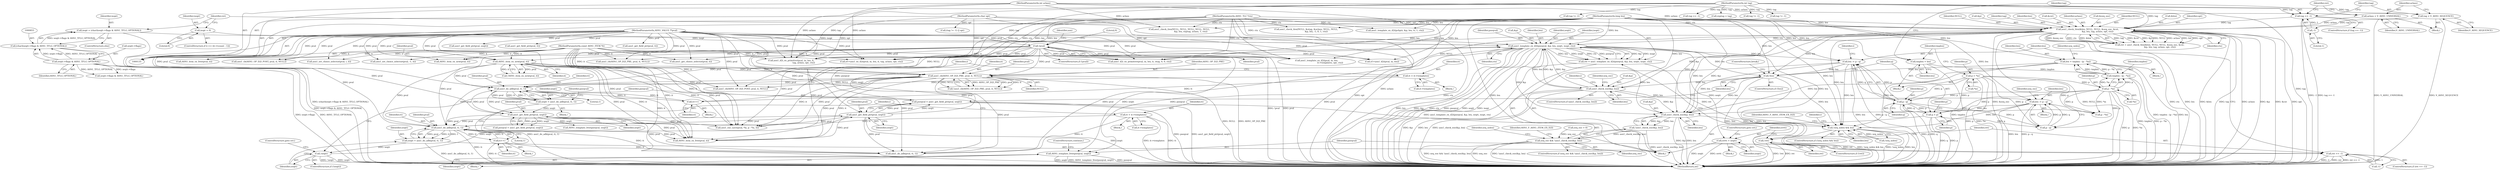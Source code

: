 digraph "0_openssl_cc598f321fbac9c04da5766243ed55d55948637d@pointer" {
"1000863" [label="(Call,asn1_template_ex_d2i(pseqval, &p, len, seqtt, isopt, ctx))"];
"1000802" [label="(Call,pseqval = asn1_get_field_ptr(pval, seqtt))"];
"1000804" [label="(Call,asn1_get_field_ptr(pval, seqtt))"];
"1000794" [label="(Call,asn1_do_adb(pval, tt, 1))"];
"1000707" [label="(Call,ASN1_item_ex_new(pval, it))"];
"1000187" [label="(Call,!pval)"];
"1000136" [label="(MethodParameterIn,ASN1_VALUE **pval)"];
"1000139" [label="(MethodParameterIn,const ASN1_ITEM *it)"];
"1000719" [label="(Call,asn1_cb(ASN1_OP_D2I_PRE, pval, it, NULL))"];
"1000636" [label="(Call,asn1_check_tlen(&len, NULL, NULL, &seq_eoc, &cst,\n                              &p, len, tag, aclass, opt, ctx))"];
"1000138" [label="(MethodParameterIn,long len)"];
"1000628" [label="(Call,tag = V_ASN1_SEQUENCE)"];
"1000140" [label="(MethodParameterIn,int tag)"];
"1000623" [label="(Call,tag == -1)"];
"1000625" [label="(Call,-1)"];
"1000631" [label="(Call,aclass = V_ASN1_UNIVERSAL)"];
"1000141" [label="(MethodParameterIn,int aclass)"];
"1000142" [label="(MethodParameterIn,char opt)"];
"1000143" [label="(MethodParameterIn,ASN1_TLC *ctx)"];
"1000763" [label="(Call,asn1_get_field_ptr(pval, seqtt))"];
"1000757" [label="(Call,asn1_do_adb(pval, tt, 1))"];
"1000743" [label="(Call,tt++)"];
"1000730" [label="(Call,tt = it->templates)"];
"1000755" [label="(Call,seqtt = asn1_do_adb(pval, tt, 1))"];
"1000787" [label="(Call,tt++)"];
"1000774" [label="(Call,tt = it->templates)"];
"1000799" [label="(Call,!seqtt)"];
"1000792" [label="(Call,seqtt = asn1_do_adb(pval, tt, 1))"];
"1000815" [label="(Call,asn1_check_eoc(&p, len))"];
"1000863" [label="(Call,asn1_template_ex_d2i(pseqval, &p, len, seqtt, isopt, ctx))"];
"1000848" [label="(Call,isopt = 0)"];
"1000852" [label="(Call,isopt = (char)(seqtt->flags & ASN1_TFLG_OPTIONAL))"];
"1000854" [label="(Call,(char)(seqtt->flags & ASN1_TFLG_OPTIONAL))"];
"1000856" [label="(Call,seqtt->flags & ASN1_TFLG_OPTIONAL)"];
"1000808" [label="(Call,!len)"];
"1000678" [label="(Call,len = tmplen - (p - *in))"];
"1000680" [label="(Call,tmplen - (p - *in))"];
"1000619" [label="(Call,tmplen = len)"];
"1000682" [label="(Call,p - *in)"];
"1000615" [label="(Call,p = *in)"];
"1000890" [label="(Call,len -= p - q)"];
"1000892" [label="(Call,p - q)"];
"1000811" [label="(Call,q = p)"];
"1000828" [label="(Call,len -= p - q)"];
"1000899" [label="(Call,asn1_check_eoc(&p, len))"];
"1000898" [label="(Call,!asn1_check_eoc(&p, len))"];
"1000896" [label="(Call,seq_eoc && !asn1_check_eoc(&p, len))"];
"1000909" [label="(Call,!seq_nolen && len)"];
"1000861" [label="(Call,ret = asn1_template_ex_d2i(pseqval, &p, len, seqtt, isopt, ctx))"];
"1000872" [label="(Call,!ret)"];
"1000881" [label="(Call,ret == -1)"];
"1000875" [label="(Call,errtt = seqtt)"];
"1000886" [label="(Call,ASN1_template_free(pseqval, seqtt))"];
"1000641" [label="(Call,&seq_eoc)"];
"1000624" [label="(Identifier,tag)"];
"1000883" [label="(Call,-1)"];
"1000811" [label="(Call,q = p)"];
"1000810" [label="(ControlStructure,break;)"];
"1000706" [label="(Call,!ASN1_item_ex_new(pval, it))"];
"1000640" [label="(Identifier,NULL)"];
"1000142" [label="(MethodParameterIn,char opt)"];
"1000900" [label="(Call,&p)"];
"1000363" [label="(Call,asn1_check_tlen(NULL, NULL, NULL, NULL, NULL,\n                                  &p, len, exptag, aclass, 1, ctx))"];
"1000140" [label="(MethodParameterIn,int tag)"];
"1000637" [label="(Call,&len)"];
"1000687" [label="(Identifier,seq_nolen)"];
"1000889" [label="(ControlStructure,continue;)"];
"1000708" [label="(Identifier,pval)"];
"1000902" [label="(Identifier,len)"];
"1000251" [label="(Call,asn1_check_tlen(NULL, &otag, &oclass, NULL, NULL,\n                              &p, len, -1, 0, 1, ctx))"];
"1000909" [label="(Call,!seq_nolen && len)"];
"1000726" [label="(Block,)"];
"1000818" [label="(Identifier,len)"];
"1000865" [label="(Call,&p)"];
"1000756" [label="(Identifier,seqtt)"];
"1000800" [label="(Identifier,seqtt)"];
"1000812" [label="(Identifier,q)"];
"1000813" [label="(Identifier,p)"];
"1000786" [label="(Identifier,i)"];
"1000759" [label="(Identifier,tt)"];
"1000875" [label="(Call,errtt = seqtt)"];
"1000886" [label="(Call,ASN1_template_free(pseqval, seqtt))"];
"1000850" [label="(Literal,0)"];
"1000458" [label="(Call,asn1_cb(ASN1_OP_D2I_PRE, pval, it, NULL))"];
"1000880" [label="(ControlStructure,if (ret == -1))"];
"1000861" [label="(Call,ret = asn1_template_ex_d2i(pseqval, &p, len, seqtt, isopt, ctx))"];
"1000193" [label="(Identifier,aux)"];
"1000720" [label="(Identifier,ASN1_OP_D2I_PRE)"];
"1000794" [label="(Call,asn1_do_adb(pval, tt, 1))"];
"1000905" [label="(Identifier,ASN1_F_ASN1_ITEM_EX_D2I)"];
"1000620" [label="(Identifier,tmplen)"];
"1000809" [label="(Identifier,len)"];
"1000212" [label="(Call,(tag != -1) || opt)"];
"1000393" [label="(Call,tag != -1)"];
"1000719" [label="(Call,asn1_cb(ASN1_OP_D2I_PRE, pval, it, NULL))"];
"1000828" [label="(Call,len -= p - q)"];
"1000920" [label="(Identifier,i)"];
"1000867" [label="(Identifier,len)"];
"1000789" [label="(Block,)"];
"1000684" [label="(Call,*in)"];
"1000722" [label="(Identifier,it)"];
"1000615" [label="(Call,p = *in)"];
"1000808" [label="(Call,!len)"];
"1000804" [label="(Call,asn1_get_field_ptr(pval, seqtt))"];
"1000213" [label="(Call,tag != -1)"];
"1000833" [label="(Call,seq_eoc = 0)"];
"1000872" [label="(Call,!ret)"];
"1000762" [label="(Identifier,pseqval)"];
"1000868" [label="(Identifier,seqtt)"];
"1000760" [label="(Literal,1)"];
"1000951" [label="(Call,asn1_get_field_ptr(pval, seqtt))"];
"1000893" [label="(Identifier,p)"];
"1000848" [label="(Call,isopt = 0)"];
"1000805" [label="(Identifier,pval)"];
"1000141" [label="(MethodParameterIn,int aclass)"];
"1000770" [label="(Block,)"];
"1000863" [label="(Call,asn1_template_ex_d2i(pseqval, &p, len, seqtt, isopt, ctx))"];
"1000744" [label="(Identifier,tt)"];
"1000627" [label="(Block,)"];
"1000787" [label="(Call,tt++)"];
"1000650" [label="(Identifier,opt)"];
"1000891" [label="(Identifier,len)"];
"1000801" [label="(ControlStructure,goto err;)"];
"1000774" [label="(Call,tt = it->templates)"];
"1000899" [label="(Call,asn1_check_eoc(&p, len))"];
"1000764" [label="(Identifier,pval)"];
"1000683" [label="(Identifier,p)"];
"1000798" [label="(ControlStructure,if (!seqtt))"];
"1000982" [label="(Call,asn1_cb(ASN1_OP_D2I_POST, pval, it, NULL))"];
"1000470" [label="(Call,asn1_get_choice_selector(pval, it))"];
"1000542" [label="(Call,asn1_get_field_ptr(pval, tt))"];
"1000721" [label="(Identifier,pval)"];
"1001006" [label="(Call,ASN1_item_ex_free(pval, it))"];
"1000639" [label="(Identifier,NULL)"];
"1000324" [label="(Call,ef->asn1_ex_d2i(pval, in, len, it, tag, aclass, opt, ctx))"];
"1000910" [label="(Call,!seq_nolen)"];
"1000633" [label="(Identifier,V_ASN1_UNIVERSAL)"];
"1000730" [label="(Call,tt = it->templates)"];
"1000678" [label="(Call,len = tmplen - (p - *in))"];
"1000204" [label="(Block,)"];
"1000757" [label="(Call,asn1_do_adb(pval, tt, 1))"];
"1000234" [label="(Call,asn1_d2i_ex_primitive(pval, in, len, it,\n                                     tag, aclass, opt, ctx))"];
"1000593" [label="(Call,asn1_set_choice_selector(pval, i, it))"];
"1000792" [label="(Call,seqtt = asn1_do_adb(pval, tt, 1))"];
"1000802" [label="(Call,pseqval = asn1_get_field_ptr(pval, seqtt))"];
"1000188" [label="(Identifier,pval)"];
"1000507" [label="(Call,ASN1_item_ex_new(pval, it))"];
"1000143" [label="(MethodParameterIn,ASN1_TLC *ctx)"];
"1000499" [label="(Call,asn1_set_choice_selector(pval, -1, it))"];
"1000432" [label="(Call,cf->asn1_d2i(pval, in, len))"];
"1000740" [label="(Block,)"];
"1000631" [label="(Call,aclass = V_ASN1_UNIVERSAL)"];
"1000682" [label="(Call,p - *in)"];
"1000723" [label="(Identifier,NULL)"];
"1000775" [label="(Identifier,tt)"];
"1000635" [label="(Identifier,ret)"];
"1000834" [label="(Identifier,seq_eoc)"];
"1000885" [label="(Block,)"];
"1000896" [label="(Call,seq_eoc && !asn1_check_eoc(&p, len))"];
"1000882" [label="(Identifier,ret)"];
"1000856" [label="(Call,seqtt->flags & ASN1_TFLG_OPTIONAL)"];
"1000138" [label="(MethodParameterIn,long len)"];
"1000583" [label="(Call,ASN1_item_ex_free(pval, it))"];
"1000860" [label="(Identifier,ASN1_TFLG_OPTIONAL)"];
"1000634" [label="(Call,ret = asn1_check_tlen(&len, NULL, NULL, &seq_eoc, &cst,\n                              &p, len, tag, aclass, opt, ctx))"];
"1000972" [label="(Call,p - *in)"];
"1000853" [label="(Identifier,isopt)"];
"1000829" [label="(Identifier,len)"];
"1000621" [label="(Identifier,len)"];
"1000870" [label="(Identifier,ctx)"];
"1000873" [label="(Identifier,ret)"];
"1000793" [label="(Identifier,seqtt)"];
"1000619" [label="(Call,tmplen = len)"];
"1000797" [label="(Literal,1)"];
"1000308" [label="(Call,asn1_d2i_ex_primitive(pval, in, len, it, otag, 0, 0, ctx))"];
"1000630" [label="(Identifier,V_ASN1_SEQUENCE)"];
"1000888" [label="(Identifier,seqtt)"];
"1000493" [label="(Call,asn1_get_field_ptr(pval, tt))"];
"1000898" [label="(Call,!asn1_check_eoc(&p, len))"];
"1000645" [label="(Call,&p)"];
"1000601" [label="(Call,asn1_cb(ASN1_OP_D2I_POST, pval, it, NULL))"];
"1000626" [label="(Literal,1)"];
"1000819" [label="(Block,)"];
"1000731" [label="(Identifier,tt)"];
"1000648" [label="(Identifier,tag)"];
"1000718" [label="(Call,!asn1_cb(ASN1_OP_D2I_PRE, pval, it, NULL))"];
"1000187" [label="(Call,!pval)"];
"1000547" [label="(Call,asn1_template_ex_d2i(pchptr, &p, len, tt, 1, ctx))"];
"1000758" [label="(Identifier,pval)"];
"1000933" [label="(Call,asn1_do_adb(pval, tt, 1))"];
"1000780" [label="(Identifier,i)"];
"1000968" [label="(Call,asn1_enc_save(pval, *in, p - *in, it))"];
"1000878" [label="(ControlStructure,goto err;)"];
"1000766" [label="(Call,ASN1_template_free(pseqval, seqtt))"];
"1000437" [label="(Call,tag != -1)"];
"1000617" [label="(Call,*in)"];
"1000849" [label="(Identifier,isopt)"];
"1000892" [label="(Call,p - q)"];
"1000623" [label="(Call,tag == -1)"];
"1000679" [label="(Identifier,len)"];
"1000796" [label="(Identifier,tt)"];
"1000876" [label="(Identifier,errtt)"];
"1000815" [label="(Call,asn1_check_eoc(&p, len))"];
"1000852" [label="(Call,isopt = (char)(seqtt->flags & ASN1_TFLG_OPTIONAL))"];
"1000795" [label="(Identifier,pval)"];
"1000816" [label="(Call,&p)"];
"1000190" [label="(Literal,0)"];
"1000776" [label="(Call,it->templates)"];
"1000851" [label="(ControlStructure,else)"];
"1000680" [label="(Call,tmplen - (p - *in))"];
"1000894" [label="(Identifier,q)"];
"1000912" [label="(Identifier,len)"];
"1000681" [label="(Identifier,tmplen)"];
"1000877" [label="(Identifier,seqtt)"];
"1000869" [label="(Identifier,isopt)"];
"1000895" [label="(ControlStructure,if (seq_eoc && !asn1_check_eoc(&p, len)))"];
"1000871" [label="(ControlStructure,if (!ret))"];
"1000348" [label="(Call,tag == -1)"];
"1000736" [label="(Identifier,i)"];
"1000186" [label="(ControlStructure,if (!pval))"];
"1000136" [label="(MethodParameterIn,ASN1_VALUE **pval)"];
"1000752" [label="(Block,)"];
"1000784" [label="(Block,)"];
"1000622" [label="(ControlStructure,if (tag == -1))"];
"1000840" [label="(ControlStructure,if (i == (it->tcount - 1)))"];
"1000817" [label="(Identifier,p)"];
"1000881" [label="(Call,ret == -1)"];
"1000874" [label="(Block,)"];
"1000636" [label="(Call,asn1_check_tlen(&len, NULL, NULL, &seq_eoc, &cst,\n                              &p, len, tag, aclass, opt, ctx))"];
"1000857" [label="(Call,seqtt->flags)"];
"1000807" [label="(ControlStructure,if (!len))"];
"1000803" [label="(Identifier,pseqval)"];
"1000628" [label="(Call,tag = V_ASN1_SEQUENCE)"];
"1000647" [label="(Identifier,len)"];
"1000632" [label="(Identifier,aclass)"];
"1000755" [label="(Call,seqtt = asn1_do_adb(pval, tt, 1))"];
"1000864" [label="(Identifier,pseqval)"];
"1001021" [label="(MethodReturn,int)"];
"1000651" [label="(Identifier,ctx)"];
"1000629" [label="(Identifier,tag)"];
"1000911" [label="(Identifier,seq_nolen)"];
"1000806" [label="(Identifier,seqtt)"];
"1000788" [label="(Identifier,tt)"];
"1000942" [label="(Call,seqtt->flags & ASN1_TFLG_OPTIONAL)"];
"1000643" [label="(Call,&cst)"];
"1000897" [label="(Identifier,seq_eoc)"];
"1000763" [label="(Call,asn1_get_field_ptr(pval, seqtt))"];
"1000814" [label="(ControlStructure,if (asn1_check_eoc(&p, len)))"];
"1000743" [label="(Call,tt++)"];
"1000862" [label="(Identifier,ret)"];
"1000732" [label="(Call,it->templates)"];
"1000139" [label="(MethodParameterIn,const ASN1_ITEM *it)"];
"1000908" [label="(ControlStructure,if (!seq_nolen && len))"];
"1000677" [label="(Block,)"];
"1000842" [label="(Identifier,i)"];
"1000224" [label="(Call,asn1_template_ex_d2i(pval, in, len,\n                                        it->templates, opt, ctx))"];
"1000915" [label="(Identifier,ASN1_F_ASN1_ITEM_EX_D2I)"];
"1000799" [label="(Call,!seqtt)"];
"1000890" [label="(Call,len -= p - q)"];
"1000616" [label="(Identifier,p)"];
"1000761" [label="(Call,pseqval = asn1_get_field_ptr(pval, seqtt))"];
"1000625" [label="(Call,-1)"];
"1000709" [label="(Identifier,it)"];
"1000822" [label="(Identifier,seq_eoc)"];
"1000830" [label="(Call,p - q)"];
"1000707" [label="(Call,ASN1_item_ex_new(pval, it))"];
"1000765" [label="(Identifier,seqtt)"];
"1000649" [label="(Identifier,aclass)"];
"1000358" [label="(Call,exptag = tag)"];
"1000887" [label="(Identifier,pseqval)"];
"1000854" [label="(Call,(char)(seqtt->flags & ASN1_TFLG_OPTIONAL))"];
"1000863" -> "1000861"  [label="AST: "];
"1000863" -> "1000870"  [label="CFG: "];
"1000864" -> "1000863"  [label="AST: "];
"1000865" -> "1000863"  [label="AST: "];
"1000867" -> "1000863"  [label="AST: "];
"1000868" -> "1000863"  [label="AST: "];
"1000869" -> "1000863"  [label="AST: "];
"1000870" -> "1000863"  [label="AST: "];
"1000861" -> "1000863"  [label="CFG: "];
"1000863" -> "1001021"  [label="DDG: len"];
"1000863" -> "1001021"  [label="DDG: &p"];
"1000863" -> "1001021"  [label="DDG: ctx"];
"1000863" -> "1001021"  [label="DDG: pseqval"];
"1000863" -> "1001021"  [label="DDG: seqtt"];
"1000863" -> "1001021"  [label="DDG: isopt"];
"1000863" -> "1000808"  [label="DDG: len"];
"1000863" -> "1000815"  [label="DDG: &p"];
"1000863" -> "1000861"  [label="DDG: &p"];
"1000863" -> "1000861"  [label="DDG: isopt"];
"1000863" -> "1000861"  [label="DDG: len"];
"1000863" -> "1000861"  [label="DDG: seqtt"];
"1000863" -> "1000861"  [label="DDG: ctx"];
"1000863" -> "1000861"  [label="DDG: pseqval"];
"1000802" -> "1000863"  [label="DDG: pseqval"];
"1000815" -> "1000863"  [label="DDG: &p"];
"1000815" -> "1000863"  [label="DDG: len"];
"1000138" -> "1000863"  [label="DDG: len"];
"1000804" -> "1000863"  [label="DDG: seqtt"];
"1000848" -> "1000863"  [label="DDG: isopt"];
"1000852" -> "1000863"  [label="DDG: isopt"];
"1000636" -> "1000863"  [label="DDG: ctx"];
"1000143" -> "1000863"  [label="DDG: ctx"];
"1000863" -> "1000875"  [label="DDG: seqtt"];
"1000863" -> "1000886"  [label="DDG: pseqval"];
"1000863" -> "1000886"  [label="DDG: seqtt"];
"1000863" -> "1000890"  [label="DDG: len"];
"1000863" -> "1000899"  [label="DDG: &p"];
"1000863" -> "1000899"  [label="DDG: len"];
"1000863" -> "1000909"  [label="DDG: len"];
"1000802" -> "1000789"  [label="AST: "];
"1000802" -> "1000804"  [label="CFG: "];
"1000803" -> "1000802"  [label="AST: "];
"1000804" -> "1000802"  [label="AST: "];
"1000809" -> "1000802"  [label="CFG: "];
"1000802" -> "1001021"  [label="DDG: pseqval"];
"1000802" -> "1001021"  [label="DDG: asn1_get_field_ptr(pval, seqtt)"];
"1000804" -> "1000802"  [label="DDG: pval"];
"1000804" -> "1000802"  [label="DDG: seqtt"];
"1000804" -> "1000806"  [label="CFG: "];
"1000805" -> "1000804"  [label="AST: "];
"1000806" -> "1000804"  [label="AST: "];
"1000804" -> "1001021"  [label="DDG: seqtt"];
"1000804" -> "1000794"  [label="DDG: pval"];
"1000794" -> "1000804"  [label="DDG: pval"];
"1000136" -> "1000804"  [label="DDG: pval"];
"1000799" -> "1000804"  [label="DDG: seqtt"];
"1000804" -> "1000933"  [label="DDG: pval"];
"1000804" -> "1000968"  [label="DDG: pval"];
"1000804" -> "1001006"  [label="DDG: pval"];
"1000794" -> "1000792"  [label="AST: "];
"1000794" -> "1000797"  [label="CFG: "];
"1000795" -> "1000794"  [label="AST: "];
"1000796" -> "1000794"  [label="AST: "];
"1000797" -> "1000794"  [label="AST: "];
"1000792" -> "1000794"  [label="CFG: "];
"1000794" -> "1001021"  [label="DDG: tt"];
"1000794" -> "1000787"  [label="DDG: tt"];
"1000794" -> "1000792"  [label="DDG: pval"];
"1000794" -> "1000792"  [label="DDG: tt"];
"1000794" -> "1000792"  [label="DDG: 1"];
"1000707" -> "1000794"  [label="DDG: pval"];
"1000719" -> "1000794"  [label="DDG: pval"];
"1000187" -> "1000794"  [label="DDG: pval"];
"1000763" -> "1000794"  [label="DDG: pval"];
"1000136" -> "1000794"  [label="DDG: pval"];
"1000787" -> "1000794"  [label="DDG: tt"];
"1000774" -> "1000794"  [label="DDG: tt"];
"1000794" -> "1000933"  [label="DDG: tt"];
"1000794" -> "1001006"  [label="DDG: pval"];
"1000707" -> "1000706"  [label="AST: "];
"1000707" -> "1000709"  [label="CFG: "];
"1000708" -> "1000707"  [label="AST: "];
"1000709" -> "1000707"  [label="AST: "];
"1000706" -> "1000707"  [label="CFG: "];
"1000707" -> "1000706"  [label="DDG: pval"];
"1000707" -> "1000706"  [label="DDG: it"];
"1000187" -> "1000707"  [label="DDG: pval"];
"1000136" -> "1000707"  [label="DDG: pval"];
"1000139" -> "1000707"  [label="DDG: it"];
"1000707" -> "1000719"  [label="DDG: pval"];
"1000707" -> "1000719"  [label="DDG: it"];
"1000707" -> "1000757"  [label="DDG: pval"];
"1000707" -> "1000933"  [label="DDG: pval"];
"1000707" -> "1000968"  [label="DDG: pval"];
"1000707" -> "1000968"  [label="DDG: it"];
"1000707" -> "1001006"  [label="DDG: pval"];
"1000707" -> "1001006"  [label="DDG: it"];
"1000187" -> "1000186"  [label="AST: "];
"1000187" -> "1000188"  [label="CFG: "];
"1000188" -> "1000187"  [label="AST: "];
"1000190" -> "1000187"  [label="CFG: "];
"1000193" -> "1000187"  [label="CFG: "];
"1000187" -> "1001021"  [label="DDG: pval"];
"1000187" -> "1001021"  [label="DDG: !pval"];
"1000136" -> "1000187"  [label="DDG: pval"];
"1000187" -> "1000224"  [label="DDG: pval"];
"1000187" -> "1000234"  [label="DDG: pval"];
"1000187" -> "1000308"  [label="DDG: pval"];
"1000187" -> "1000324"  [label="DDG: pval"];
"1000187" -> "1000432"  [label="DDG: pval"];
"1000187" -> "1000458"  [label="DDG: pval"];
"1000187" -> "1000470"  [label="DDG: pval"];
"1000187" -> "1000507"  [label="DDG: pval"];
"1000187" -> "1000719"  [label="DDG: pval"];
"1000187" -> "1000757"  [label="DDG: pval"];
"1000187" -> "1000933"  [label="DDG: pval"];
"1000187" -> "1000968"  [label="DDG: pval"];
"1000187" -> "1001006"  [label="DDG: pval"];
"1000136" -> "1000135"  [label="AST: "];
"1000136" -> "1001021"  [label="DDG: pval"];
"1000136" -> "1000224"  [label="DDG: pval"];
"1000136" -> "1000234"  [label="DDG: pval"];
"1000136" -> "1000308"  [label="DDG: pval"];
"1000136" -> "1000324"  [label="DDG: pval"];
"1000136" -> "1000432"  [label="DDG: pval"];
"1000136" -> "1000458"  [label="DDG: pval"];
"1000136" -> "1000470"  [label="DDG: pval"];
"1000136" -> "1000493"  [label="DDG: pval"];
"1000136" -> "1000499"  [label="DDG: pval"];
"1000136" -> "1000507"  [label="DDG: pval"];
"1000136" -> "1000542"  [label="DDG: pval"];
"1000136" -> "1000583"  [label="DDG: pval"];
"1000136" -> "1000593"  [label="DDG: pval"];
"1000136" -> "1000601"  [label="DDG: pval"];
"1000136" -> "1000719"  [label="DDG: pval"];
"1000136" -> "1000757"  [label="DDG: pval"];
"1000136" -> "1000763"  [label="DDG: pval"];
"1000136" -> "1000933"  [label="DDG: pval"];
"1000136" -> "1000951"  [label="DDG: pval"];
"1000136" -> "1000968"  [label="DDG: pval"];
"1000136" -> "1000982"  [label="DDG: pval"];
"1000136" -> "1001006"  [label="DDG: pval"];
"1000139" -> "1000135"  [label="AST: "];
"1000139" -> "1001021"  [label="DDG: it"];
"1000139" -> "1000234"  [label="DDG: it"];
"1000139" -> "1000308"  [label="DDG: it"];
"1000139" -> "1000324"  [label="DDG: it"];
"1000139" -> "1000458"  [label="DDG: it"];
"1000139" -> "1000470"  [label="DDG: it"];
"1000139" -> "1000499"  [label="DDG: it"];
"1000139" -> "1000507"  [label="DDG: it"];
"1000139" -> "1000583"  [label="DDG: it"];
"1000139" -> "1000593"  [label="DDG: it"];
"1000139" -> "1000601"  [label="DDG: it"];
"1000139" -> "1000719"  [label="DDG: it"];
"1000139" -> "1000968"  [label="DDG: it"];
"1000139" -> "1000982"  [label="DDG: it"];
"1000139" -> "1001006"  [label="DDG: it"];
"1000719" -> "1000718"  [label="AST: "];
"1000719" -> "1000723"  [label="CFG: "];
"1000720" -> "1000719"  [label="AST: "];
"1000721" -> "1000719"  [label="AST: "];
"1000722" -> "1000719"  [label="AST: "];
"1000723" -> "1000719"  [label="AST: "];
"1000718" -> "1000719"  [label="CFG: "];
"1000719" -> "1001021"  [label="DDG: ASN1_OP_D2I_PRE"];
"1000719" -> "1001021"  [label="DDG: NULL"];
"1000719" -> "1000718"  [label="DDG: ASN1_OP_D2I_PRE"];
"1000719" -> "1000718"  [label="DDG: pval"];
"1000719" -> "1000718"  [label="DDG: it"];
"1000719" -> "1000718"  [label="DDG: NULL"];
"1000636" -> "1000719"  [label="DDG: NULL"];
"1000719" -> "1000757"  [label="DDG: pval"];
"1000719" -> "1000933"  [label="DDG: pval"];
"1000719" -> "1000968"  [label="DDG: pval"];
"1000719" -> "1000968"  [label="DDG: it"];
"1000719" -> "1000982"  [label="DDG: NULL"];
"1000719" -> "1001006"  [label="DDG: pval"];
"1000719" -> "1001006"  [label="DDG: it"];
"1000636" -> "1000634"  [label="AST: "];
"1000636" -> "1000651"  [label="CFG: "];
"1000637" -> "1000636"  [label="AST: "];
"1000639" -> "1000636"  [label="AST: "];
"1000640" -> "1000636"  [label="AST: "];
"1000641" -> "1000636"  [label="AST: "];
"1000643" -> "1000636"  [label="AST: "];
"1000645" -> "1000636"  [label="AST: "];
"1000647" -> "1000636"  [label="AST: "];
"1000648" -> "1000636"  [label="AST: "];
"1000649" -> "1000636"  [label="AST: "];
"1000650" -> "1000636"  [label="AST: "];
"1000651" -> "1000636"  [label="AST: "];
"1000634" -> "1000636"  [label="CFG: "];
"1000636" -> "1001021"  [label="DDG: &cst"];
"1000636" -> "1001021"  [label="DDG: opt"];
"1000636" -> "1001021"  [label="DDG: &seq_eoc"];
"1000636" -> "1001021"  [label="DDG: NULL"];
"1000636" -> "1001021"  [label="DDG: ctx"];
"1000636" -> "1001021"  [label="DDG: len"];
"1000636" -> "1001021"  [label="DDG: &len"];
"1000636" -> "1001021"  [label="DDG: tag"];
"1000636" -> "1001021"  [label="DDG: aclass"];
"1000636" -> "1001021"  [label="DDG: &p"];
"1000636" -> "1000634"  [label="DDG: tag"];
"1000636" -> "1000634"  [label="DDG: &cst"];
"1000636" -> "1000634"  [label="DDG: &p"];
"1000636" -> "1000634"  [label="DDG: NULL"];
"1000636" -> "1000634"  [label="DDG: aclass"];
"1000636" -> "1000634"  [label="DDG: len"];
"1000636" -> "1000634"  [label="DDG: opt"];
"1000636" -> "1000634"  [label="DDG: &seq_eoc"];
"1000636" -> "1000634"  [label="DDG: ctx"];
"1000636" -> "1000634"  [label="DDG: &len"];
"1000138" -> "1000636"  [label="DDG: len"];
"1000628" -> "1000636"  [label="DDG: tag"];
"1000623" -> "1000636"  [label="DDG: tag"];
"1000140" -> "1000636"  [label="DDG: tag"];
"1000631" -> "1000636"  [label="DDG: aclass"];
"1000141" -> "1000636"  [label="DDG: aclass"];
"1000142" -> "1000636"  [label="DDG: opt"];
"1000143" -> "1000636"  [label="DDG: ctx"];
"1000636" -> "1000808"  [label="DDG: len"];
"1000636" -> "1000815"  [label="DDG: &p"];
"1000636" -> "1000899"  [label="DDG: &p"];
"1000636" -> "1000899"  [label="DDG: len"];
"1000636" -> "1000909"  [label="DDG: len"];
"1000636" -> "1000982"  [label="DDG: NULL"];
"1000138" -> "1000135"  [label="AST: "];
"1000138" -> "1001021"  [label="DDG: len"];
"1000138" -> "1000224"  [label="DDG: len"];
"1000138" -> "1000234"  [label="DDG: len"];
"1000138" -> "1000251"  [label="DDG: len"];
"1000138" -> "1000308"  [label="DDG: len"];
"1000138" -> "1000324"  [label="DDG: len"];
"1000138" -> "1000363"  [label="DDG: len"];
"1000138" -> "1000432"  [label="DDG: len"];
"1000138" -> "1000547"  [label="DDG: len"];
"1000138" -> "1000619"  [label="DDG: len"];
"1000138" -> "1000678"  [label="DDG: len"];
"1000138" -> "1000808"  [label="DDG: len"];
"1000138" -> "1000815"  [label="DDG: len"];
"1000138" -> "1000828"  [label="DDG: len"];
"1000138" -> "1000890"  [label="DDG: len"];
"1000138" -> "1000899"  [label="DDG: len"];
"1000138" -> "1000909"  [label="DDG: len"];
"1000628" -> "1000627"  [label="AST: "];
"1000628" -> "1000630"  [label="CFG: "];
"1000629" -> "1000628"  [label="AST: "];
"1000630" -> "1000628"  [label="AST: "];
"1000632" -> "1000628"  [label="CFG: "];
"1000628" -> "1001021"  [label="DDG: V_ASN1_SEQUENCE"];
"1000140" -> "1000628"  [label="DDG: tag"];
"1000140" -> "1000135"  [label="AST: "];
"1000140" -> "1001021"  [label="DDG: tag"];
"1000140" -> "1000213"  [label="DDG: tag"];
"1000140" -> "1000234"  [label="DDG: tag"];
"1000140" -> "1000324"  [label="DDG: tag"];
"1000140" -> "1000348"  [label="DDG: tag"];
"1000140" -> "1000358"  [label="DDG: tag"];
"1000140" -> "1000393"  [label="DDG: tag"];
"1000140" -> "1000437"  [label="DDG: tag"];
"1000140" -> "1000623"  [label="DDG: tag"];
"1000623" -> "1000622"  [label="AST: "];
"1000623" -> "1000625"  [label="CFG: "];
"1000624" -> "1000623"  [label="AST: "];
"1000625" -> "1000623"  [label="AST: "];
"1000629" -> "1000623"  [label="CFG: "];
"1000635" -> "1000623"  [label="CFG: "];
"1000623" -> "1001021"  [label="DDG: tag == -1"];
"1000623" -> "1001021"  [label="DDG: -1"];
"1000625" -> "1000623"  [label="DDG: 1"];
"1000625" -> "1000626"  [label="CFG: "];
"1000626" -> "1000625"  [label="AST: "];
"1000631" -> "1000627"  [label="AST: "];
"1000631" -> "1000633"  [label="CFG: "];
"1000632" -> "1000631"  [label="AST: "];
"1000633" -> "1000631"  [label="AST: "];
"1000635" -> "1000631"  [label="CFG: "];
"1000631" -> "1001021"  [label="DDG: V_ASN1_UNIVERSAL"];
"1000141" -> "1000631"  [label="DDG: aclass"];
"1000141" -> "1000135"  [label="AST: "];
"1000141" -> "1001021"  [label="DDG: aclass"];
"1000141" -> "1000234"  [label="DDG: aclass"];
"1000141" -> "1000324"  [label="DDG: aclass"];
"1000141" -> "1000363"  [label="DDG: aclass"];
"1000142" -> "1000135"  [label="AST: "];
"1000142" -> "1001021"  [label="DDG: opt"];
"1000142" -> "1000212"  [label="DDG: opt"];
"1000142" -> "1000224"  [label="DDG: opt"];
"1000142" -> "1000234"  [label="DDG: opt"];
"1000142" -> "1000324"  [label="DDG: opt"];
"1000143" -> "1000135"  [label="AST: "];
"1000143" -> "1001021"  [label="DDG: ctx"];
"1000143" -> "1000224"  [label="DDG: ctx"];
"1000143" -> "1000234"  [label="DDG: ctx"];
"1000143" -> "1000251"  [label="DDG: ctx"];
"1000143" -> "1000308"  [label="DDG: ctx"];
"1000143" -> "1000324"  [label="DDG: ctx"];
"1000143" -> "1000363"  [label="DDG: ctx"];
"1000143" -> "1000547"  [label="DDG: ctx"];
"1000763" -> "1000761"  [label="AST: "];
"1000763" -> "1000765"  [label="CFG: "];
"1000764" -> "1000763"  [label="AST: "];
"1000765" -> "1000763"  [label="AST: "];
"1000761" -> "1000763"  [label="CFG: "];
"1000763" -> "1000757"  [label="DDG: pval"];
"1000763" -> "1000761"  [label="DDG: pval"];
"1000763" -> "1000761"  [label="DDG: seqtt"];
"1000757" -> "1000763"  [label="DDG: pval"];
"1000755" -> "1000763"  [label="DDG: seqtt"];
"1000763" -> "1000766"  [label="DDG: seqtt"];
"1000763" -> "1000933"  [label="DDG: pval"];
"1000763" -> "1000968"  [label="DDG: pval"];
"1000763" -> "1001006"  [label="DDG: pval"];
"1000757" -> "1000755"  [label="AST: "];
"1000757" -> "1000760"  [label="CFG: "];
"1000758" -> "1000757"  [label="AST: "];
"1000759" -> "1000757"  [label="AST: "];
"1000760" -> "1000757"  [label="AST: "];
"1000755" -> "1000757"  [label="CFG: "];
"1000757" -> "1000743"  [label="DDG: tt"];
"1000757" -> "1000755"  [label="DDG: pval"];
"1000757" -> "1000755"  [label="DDG: tt"];
"1000757" -> "1000755"  [label="DDG: 1"];
"1000743" -> "1000757"  [label="DDG: tt"];
"1000730" -> "1000757"  [label="DDG: tt"];
"1000743" -> "1000740"  [label="AST: "];
"1000743" -> "1000744"  [label="CFG: "];
"1000744" -> "1000743"  [label="AST: "];
"1000736" -> "1000743"  [label="CFG: "];
"1000730" -> "1000743"  [label="DDG: tt"];
"1000730" -> "1000726"  [label="AST: "];
"1000730" -> "1000732"  [label="CFG: "];
"1000731" -> "1000730"  [label="AST: "];
"1000732" -> "1000730"  [label="AST: "];
"1000736" -> "1000730"  [label="CFG: "];
"1000755" -> "1000752"  [label="AST: "];
"1000756" -> "1000755"  [label="AST: "];
"1000762" -> "1000755"  [label="CFG: "];
"1000755" -> "1001021"  [label="DDG: asn1_do_adb(pval, tt, 1)"];
"1000787" -> "1000784"  [label="AST: "];
"1000787" -> "1000788"  [label="CFG: "];
"1000788" -> "1000787"  [label="AST: "];
"1000780" -> "1000787"  [label="CFG: "];
"1000787" -> "1001021"  [label="DDG: tt"];
"1000787" -> "1000933"  [label="DDG: tt"];
"1000774" -> "1000770"  [label="AST: "];
"1000774" -> "1000776"  [label="CFG: "];
"1000775" -> "1000774"  [label="AST: "];
"1000776" -> "1000774"  [label="AST: "];
"1000780" -> "1000774"  [label="CFG: "];
"1000774" -> "1001021"  [label="DDG: it->templates"];
"1000774" -> "1001021"  [label="DDG: tt"];
"1000774" -> "1000933"  [label="DDG: tt"];
"1000799" -> "1000798"  [label="AST: "];
"1000799" -> "1000800"  [label="CFG: "];
"1000800" -> "1000799"  [label="AST: "];
"1000801" -> "1000799"  [label="CFG: "];
"1000803" -> "1000799"  [label="CFG: "];
"1000799" -> "1001021"  [label="DDG: seqtt"];
"1000799" -> "1001021"  [label="DDG: !seqtt"];
"1000792" -> "1000799"  [label="DDG: seqtt"];
"1000792" -> "1000789"  [label="AST: "];
"1000793" -> "1000792"  [label="AST: "];
"1000800" -> "1000792"  [label="CFG: "];
"1000792" -> "1001021"  [label="DDG: asn1_do_adb(pval, tt, 1)"];
"1000815" -> "1000814"  [label="AST: "];
"1000815" -> "1000818"  [label="CFG: "];
"1000816" -> "1000815"  [label="AST: "];
"1000818" -> "1000815"  [label="AST: "];
"1000822" -> "1000815"  [label="CFG: "];
"1000842" -> "1000815"  [label="CFG: "];
"1000815" -> "1001021"  [label="DDG: &p"];
"1000815" -> "1001021"  [label="DDG: len"];
"1000815" -> "1001021"  [label="DDG: asn1_check_eoc(&p, len)"];
"1000808" -> "1000815"  [label="DDG: len"];
"1000815" -> "1000828"  [label="DDG: len"];
"1000815" -> "1000899"  [label="DDG: &p"];
"1000848" -> "1000840"  [label="AST: "];
"1000848" -> "1000850"  [label="CFG: "];
"1000849" -> "1000848"  [label="AST: "];
"1000850" -> "1000848"  [label="AST: "];
"1000862" -> "1000848"  [label="CFG: "];
"1000852" -> "1000851"  [label="AST: "];
"1000852" -> "1000854"  [label="CFG: "];
"1000853" -> "1000852"  [label="AST: "];
"1000854" -> "1000852"  [label="AST: "];
"1000862" -> "1000852"  [label="CFG: "];
"1000852" -> "1001021"  [label="DDG: (char)(seqtt->flags & ASN1_TFLG_OPTIONAL)"];
"1000854" -> "1000852"  [label="DDG: seqtt->flags & ASN1_TFLG_OPTIONAL"];
"1000854" -> "1000856"  [label="CFG: "];
"1000855" -> "1000854"  [label="AST: "];
"1000856" -> "1000854"  [label="AST: "];
"1000854" -> "1001021"  [label="DDG: seqtt->flags & ASN1_TFLG_OPTIONAL"];
"1000856" -> "1000854"  [label="DDG: seqtt->flags"];
"1000856" -> "1000854"  [label="DDG: ASN1_TFLG_OPTIONAL"];
"1000856" -> "1000860"  [label="CFG: "];
"1000857" -> "1000856"  [label="AST: "];
"1000860" -> "1000856"  [label="AST: "];
"1000856" -> "1001021"  [label="DDG: seqtt->flags"];
"1000856" -> "1001021"  [label="DDG: ASN1_TFLG_OPTIONAL"];
"1000856" -> "1000942"  [label="DDG: seqtt->flags"];
"1000856" -> "1000942"  [label="DDG: ASN1_TFLG_OPTIONAL"];
"1000808" -> "1000807"  [label="AST: "];
"1000808" -> "1000809"  [label="CFG: "];
"1000809" -> "1000808"  [label="AST: "];
"1000810" -> "1000808"  [label="CFG: "];
"1000812" -> "1000808"  [label="CFG: "];
"1000808" -> "1001021"  [label="DDG: !len"];
"1000808" -> "1001021"  [label="DDG: len"];
"1000678" -> "1000808"  [label="DDG: len"];
"1000890" -> "1000808"  [label="DDG: len"];
"1000808" -> "1000899"  [label="DDG: len"];
"1000808" -> "1000909"  [label="DDG: len"];
"1000678" -> "1000677"  [label="AST: "];
"1000678" -> "1000680"  [label="CFG: "];
"1000679" -> "1000678"  [label="AST: "];
"1000680" -> "1000678"  [label="AST: "];
"1000687" -> "1000678"  [label="CFG: "];
"1000678" -> "1001021"  [label="DDG: tmplen - (p - *in)"];
"1000678" -> "1001021"  [label="DDG: len"];
"1000680" -> "1000678"  [label="DDG: tmplen"];
"1000680" -> "1000678"  [label="DDG: p - *in"];
"1000678" -> "1000899"  [label="DDG: len"];
"1000678" -> "1000909"  [label="DDG: len"];
"1000680" -> "1000682"  [label="CFG: "];
"1000681" -> "1000680"  [label="AST: "];
"1000682" -> "1000680"  [label="AST: "];
"1000680" -> "1001021"  [label="DDG: tmplen"];
"1000680" -> "1001021"  [label="DDG: p - *in"];
"1000619" -> "1000680"  [label="DDG: tmplen"];
"1000682" -> "1000680"  [label="DDG: p"];
"1000682" -> "1000680"  [label="DDG: *in"];
"1000619" -> "1000204"  [label="AST: "];
"1000619" -> "1000621"  [label="CFG: "];
"1000620" -> "1000619"  [label="AST: "];
"1000621" -> "1000619"  [label="AST: "];
"1000624" -> "1000619"  [label="CFG: "];
"1000619" -> "1001021"  [label="DDG: tmplen"];
"1000682" -> "1000684"  [label="CFG: "];
"1000683" -> "1000682"  [label="AST: "];
"1000684" -> "1000682"  [label="AST: "];
"1000682" -> "1001021"  [label="DDG: *in"];
"1000682" -> "1001021"  [label="DDG: p"];
"1000615" -> "1000682"  [label="DDG: p"];
"1000682" -> "1000811"  [label="DDG: p"];
"1000682" -> "1000830"  [label="DDG: p"];
"1000682" -> "1000892"  [label="DDG: p"];
"1000682" -> "1000972"  [label="DDG: p"];
"1000682" -> "1000972"  [label="DDG: *in"];
"1000615" -> "1000204"  [label="AST: "];
"1000615" -> "1000617"  [label="CFG: "];
"1000616" -> "1000615"  [label="AST: "];
"1000617" -> "1000615"  [label="AST: "];
"1000620" -> "1000615"  [label="CFG: "];
"1000615" -> "1001021"  [label="DDG: *in"];
"1000615" -> "1001021"  [label="DDG: p"];
"1000615" -> "1000811"  [label="DDG: p"];
"1000615" -> "1000830"  [label="DDG: p"];
"1000615" -> "1000892"  [label="DDG: p"];
"1000615" -> "1000972"  [label="DDG: p"];
"1000890" -> "1000789"  [label="AST: "];
"1000890" -> "1000892"  [label="CFG: "];
"1000891" -> "1000890"  [label="AST: "];
"1000892" -> "1000890"  [label="AST: "];
"1000786" -> "1000890"  [label="CFG: "];
"1000890" -> "1001021"  [label="DDG: len"];
"1000890" -> "1001021"  [label="DDG: p - q"];
"1000892" -> "1000890"  [label="DDG: p"];
"1000892" -> "1000890"  [label="DDG: q"];
"1000890" -> "1000899"  [label="DDG: len"];
"1000890" -> "1000909"  [label="DDG: len"];
"1000892" -> "1000894"  [label="CFG: "];
"1000893" -> "1000892"  [label="AST: "];
"1000894" -> "1000892"  [label="AST: "];
"1000892" -> "1001021"  [label="DDG: p"];
"1000892" -> "1001021"  [label="DDG: q"];
"1000892" -> "1000811"  [label="DDG: p"];
"1000892" -> "1000830"  [label="DDG: p"];
"1000811" -> "1000892"  [label="DDG: q"];
"1000892" -> "1000972"  [label="DDG: p"];
"1000811" -> "1000789"  [label="AST: "];
"1000811" -> "1000813"  [label="CFG: "];
"1000812" -> "1000811"  [label="AST: "];
"1000813" -> "1000811"  [label="AST: "];
"1000817" -> "1000811"  [label="CFG: "];
"1000811" -> "1001021"  [label="DDG: p"];
"1000811" -> "1001021"  [label="DDG: q"];
"1000811" -> "1000830"  [label="DDG: q"];
"1000828" -> "1000819"  [label="AST: "];
"1000828" -> "1000830"  [label="CFG: "];
"1000829" -> "1000828"  [label="AST: "];
"1000830" -> "1000828"  [label="AST: "];
"1000834" -> "1000828"  [label="CFG: "];
"1000828" -> "1001021"  [label="DDG: len"];
"1000828" -> "1001021"  [label="DDG: p - q"];
"1000830" -> "1000828"  [label="DDG: p"];
"1000830" -> "1000828"  [label="DDG: q"];
"1000828" -> "1000899"  [label="DDG: len"];
"1000828" -> "1000909"  [label="DDG: len"];
"1000899" -> "1000898"  [label="AST: "];
"1000899" -> "1000902"  [label="CFG: "];
"1000900" -> "1000899"  [label="AST: "];
"1000902" -> "1000899"  [label="AST: "];
"1000898" -> "1000899"  [label="CFG: "];
"1000899" -> "1001021"  [label="DDG: &p"];
"1000899" -> "1001021"  [label="DDG: len"];
"1000899" -> "1000898"  [label="DDG: &p"];
"1000899" -> "1000898"  [label="DDG: len"];
"1000899" -> "1000909"  [label="DDG: len"];
"1000898" -> "1000896"  [label="AST: "];
"1000896" -> "1000898"  [label="CFG: "];
"1000898" -> "1001021"  [label="DDG: asn1_check_eoc(&p, len)"];
"1000898" -> "1000896"  [label="DDG: asn1_check_eoc(&p, len)"];
"1000896" -> "1000895"  [label="AST: "];
"1000896" -> "1000897"  [label="CFG: "];
"1000897" -> "1000896"  [label="AST: "];
"1000905" -> "1000896"  [label="CFG: "];
"1000911" -> "1000896"  [label="CFG: "];
"1000896" -> "1001021"  [label="DDG: seq_eoc"];
"1000896" -> "1001021"  [label="DDG: !asn1_check_eoc(&p, len)"];
"1000896" -> "1001021"  [label="DDG: seq_eoc && !asn1_check_eoc(&p, len)"];
"1000833" -> "1000896"  [label="DDG: seq_eoc"];
"1000909" -> "1000908"  [label="AST: "];
"1000909" -> "1000910"  [label="CFG: "];
"1000909" -> "1000912"  [label="CFG: "];
"1000910" -> "1000909"  [label="AST: "];
"1000912" -> "1000909"  [label="AST: "];
"1000915" -> "1000909"  [label="CFG: "];
"1000920" -> "1000909"  [label="CFG: "];
"1000909" -> "1001021"  [label="DDG: !seq_nolen"];
"1000909" -> "1001021"  [label="DDG: len"];
"1000909" -> "1001021"  [label="DDG: !seq_nolen && len"];
"1000910" -> "1000909"  [label="DDG: seq_nolen"];
"1000861" -> "1000789"  [label="AST: "];
"1000862" -> "1000861"  [label="AST: "];
"1000873" -> "1000861"  [label="CFG: "];
"1000861" -> "1001021"  [label="DDG: asn1_template_ex_d2i(pseqval, &p, len, seqtt, isopt, ctx)"];
"1000861" -> "1000872"  [label="DDG: ret"];
"1000872" -> "1000871"  [label="AST: "];
"1000872" -> "1000873"  [label="CFG: "];
"1000873" -> "1000872"  [label="AST: "];
"1000876" -> "1000872"  [label="CFG: "];
"1000882" -> "1000872"  [label="CFG: "];
"1000872" -> "1001021"  [label="DDG: !ret"];
"1000872" -> "1001021"  [label="DDG: ret"];
"1000872" -> "1000881"  [label="DDG: ret"];
"1000881" -> "1000880"  [label="AST: "];
"1000881" -> "1000883"  [label="CFG: "];
"1000882" -> "1000881"  [label="AST: "];
"1000883" -> "1000881"  [label="AST: "];
"1000887" -> "1000881"  [label="CFG: "];
"1000891" -> "1000881"  [label="CFG: "];
"1000881" -> "1001021"  [label="DDG: ret == -1"];
"1000881" -> "1001021"  [label="DDG: -1"];
"1000881" -> "1001021"  [label="DDG: ret"];
"1000883" -> "1000881"  [label="DDG: 1"];
"1000875" -> "1000874"  [label="AST: "];
"1000875" -> "1000877"  [label="CFG: "];
"1000876" -> "1000875"  [label="AST: "];
"1000877" -> "1000875"  [label="AST: "];
"1000878" -> "1000875"  [label="CFG: "];
"1000875" -> "1001021"  [label="DDG: errtt"];
"1000875" -> "1001021"  [label="DDG: seqtt"];
"1000886" -> "1000885"  [label="AST: "];
"1000886" -> "1000888"  [label="CFG: "];
"1000887" -> "1000886"  [label="AST: "];
"1000888" -> "1000886"  [label="AST: "];
"1000889" -> "1000886"  [label="CFG: "];
"1000886" -> "1001021"  [label="DDG: ASN1_template_free(pseqval, seqtt)"];
"1000886" -> "1001021"  [label="DDG: pseqval"];
"1000886" -> "1001021"  [label="DDG: seqtt"];
}

